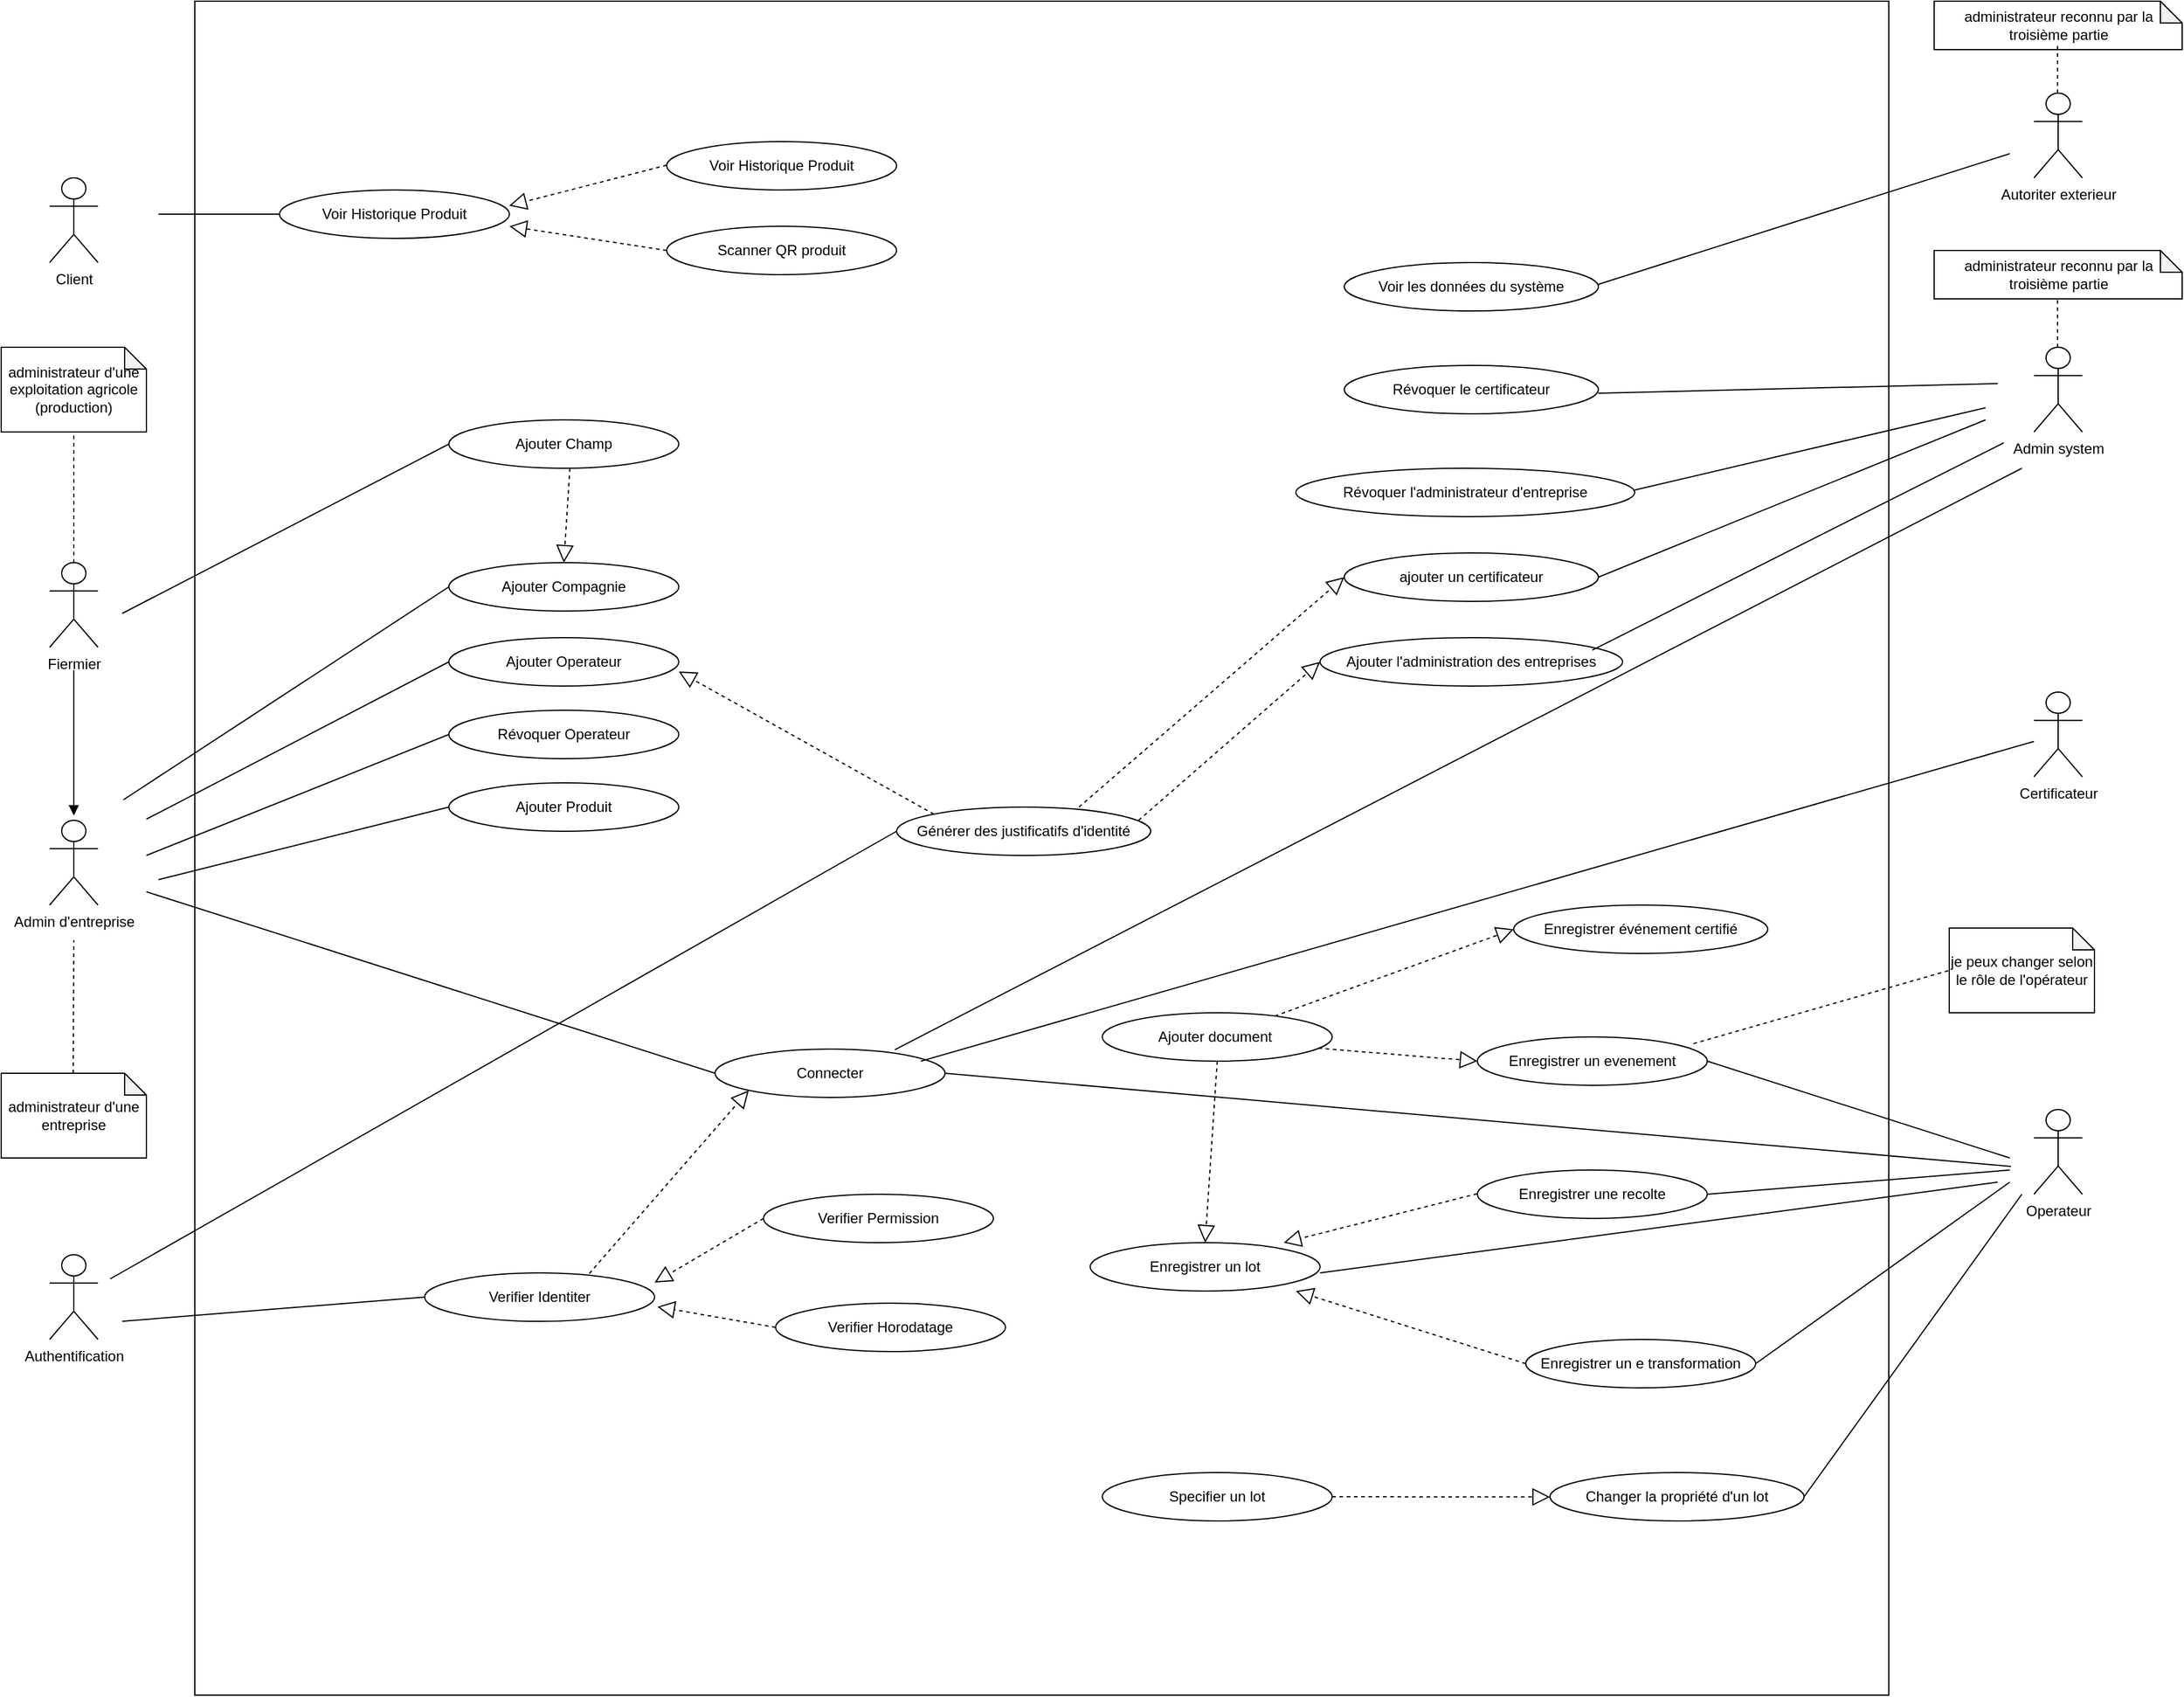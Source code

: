 <mxfile version="12.9.10" type="github">
  <diagram id="YpBe-z9ydHaREtKA_Qj9" name="Page-1">
    <mxGraphModel dx="1519" dy="1913" grid="1" gridSize="10" guides="1" tooltips="1" connect="1" arrows="1" fold="1" page="1" pageScale="1" pageWidth="827" pageHeight="1169" math="0" shadow="0">
      <root>
        <mxCell id="0" />
        <mxCell id="1" parent="0" />
        <mxCell id="3LTx538stvDvCSywU0wL-1" value="" style="whiteSpace=wrap;html=1;aspect=fixed;" vertex="1" parent="1">
          <mxGeometry x="340" y="-856" width="1400" height="1400" as="geometry" />
        </mxCell>
        <mxCell id="3LTx538stvDvCSywU0wL-17" value="Client" style="shape=umlActor;verticalLabelPosition=bottom;labelBackgroundColor=#ffffff;verticalAlign=top;html=1;outlineConnect=0;" vertex="1" parent="1">
          <mxGeometry x="220" y="-710" width="40" height="70" as="geometry" />
        </mxCell>
        <mxCell id="3LTx538stvDvCSywU0wL-18" value="Fiermier" style="shape=umlActor;verticalLabelPosition=bottom;labelBackgroundColor=#ffffff;verticalAlign=top;html=1;outlineConnect=0;" vertex="1" parent="1">
          <mxGeometry x="220" y="-392" width="40" height="70" as="geometry" />
        </mxCell>
        <mxCell id="3LTx538stvDvCSywU0wL-19" value="administrateur d&#39;une exploitation agricole (production)" style="shape=note;whiteSpace=wrap;html=1;backgroundOutline=1;darkOpacity=0.05;size=18;" vertex="1" parent="1">
          <mxGeometry x="180" y="-570" width="120" height="70" as="geometry" />
        </mxCell>
        <mxCell id="3LTx538stvDvCSywU0wL-20" value="" style="endArrow=none;dashed=1;html=1;entryX=0.5;entryY=1;entryDx=0;entryDy=0;entryPerimeter=0;exitX=0.5;exitY=0;exitDx=0;exitDy=0;exitPerimeter=0;" edge="1" parent="1" source="3LTx538stvDvCSywU0wL-18" target="3LTx538stvDvCSywU0wL-19">
          <mxGeometry width="50" height="50" relative="1" as="geometry">
            <mxPoint x="200" y="-390" as="sourcePoint" />
            <mxPoint x="250" y="-440" as="targetPoint" />
          </mxGeometry>
        </mxCell>
        <mxCell id="3LTx538stvDvCSywU0wL-21" value="Admin d&#39;entreprise" style="shape=umlActor;verticalLabelPosition=bottom;labelBackgroundColor=#ffffff;verticalAlign=top;html=1;outlineConnect=0;" vertex="1" parent="1">
          <mxGeometry x="220" y="-179" width="40" height="70" as="geometry" />
        </mxCell>
        <mxCell id="3LTx538stvDvCSywU0wL-31" value="" style="endArrow=block;endFill=1;endSize=6;html=1;entryX=0.5;entryY=0;entryDx=0;entryDy=0;entryPerimeter=0;" edge="1" parent="1">
          <mxGeometry width="100" relative="1" as="geometry">
            <mxPoint x="240" y="-303" as="sourcePoint" />
            <mxPoint x="240" y="-183" as="targetPoint" />
          </mxGeometry>
        </mxCell>
        <mxCell id="3LTx538stvDvCSywU0wL-34" value="administrateur d&#39;une entreprise" style="shape=note;whiteSpace=wrap;html=1;backgroundOutline=1;darkOpacity=0.05;size=18;" vertex="1" parent="1">
          <mxGeometry x="180" y="30" width="120" height="70" as="geometry" />
        </mxCell>
        <mxCell id="3LTx538stvDvCSywU0wL-35" value="" style="endArrow=none;dashed=1;html=1;exitX=0.5;exitY=0;exitDx=0;exitDy=0;exitPerimeter=0;" edge="1" parent="1">
          <mxGeometry width="50" height="50" relative="1" as="geometry">
            <mxPoint x="239.5" y="30" as="sourcePoint" />
            <mxPoint x="240" y="-80" as="targetPoint" />
          </mxGeometry>
        </mxCell>
        <mxCell id="3LTx538stvDvCSywU0wL-36" value="Authentification" style="shape=umlActor;verticalLabelPosition=bottom;labelBackgroundColor=#ffffff;verticalAlign=top;html=1;outlineConnect=0;" vertex="1" parent="1">
          <mxGeometry x="220" y="180" width="40" height="70" as="geometry" />
        </mxCell>
        <mxCell id="3LTx538stvDvCSywU0wL-37" value="Voir Historique Produit" style="ellipse;whiteSpace=wrap;html=1;" vertex="1" parent="1">
          <mxGeometry x="410" y="-700" width="190" height="40" as="geometry" />
        </mxCell>
        <mxCell id="3LTx538stvDvCSywU0wL-38" value="Voir Historique Produit" style="ellipse;whiteSpace=wrap;html=1;" vertex="1" parent="1">
          <mxGeometry x="730" y="-740" width="190" height="40" as="geometry" />
        </mxCell>
        <mxCell id="3LTx538stvDvCSywU0wL-39" value="Scanner QR produit" style="ellipse;whiteSpace=wrap;html=1;" vertex="1" parent="1">
          <mxGeometry x="730" y="-670" width="190" height="40" as="geometry" />
        </mxCell>
        <mxCell id="3LTx538stvDvCSywU0wL-42" value="" style="endArrow=block;dashed=1;endFill=0;endSize=12;html=1;entryX=0.999;entryY=0.325;entryDx=0;entryDy=0;entryPerimeter=0;" edge="1" parent="1" target="3LTx538stvDvCSywU0wL-37">
          <mxGeometry width="160" relative="1" as="geometry">
            <mxPoint x="730" y="-720.5" as="sourcePoint" />
            <mxPoint x="890" y="-720.5" as="targetPoint" />
          </mxGeometry>
        </mxCell>
        <mxCell id="3LTx538stvDvCSywU0wL-43" value="" style="endArrow=block;dashed=1;endFill=0;endSize=12;html=1;exitX=0;exitY=0.5;exitDx=0;exitDy=0;entryX=1;entryY=0.75;entryDx=0;entryDy=0;entryPerimeter=0;" edge="1" parent="1" source="3LTx538stvDvCSywU0wL-39" target="3LTx538stvDvCSywU0wL-37">
          <mxGeometry width="160" relative="1" as="geometry">
            <mxPoint x="740" y="-710.5" as="sourcePoint" />
            <mxPoint x="596" y="-680" as="targetPoint" />
          </mxGeometry>
        </mxCell>
        <mxCell id="3LTx538stvDvCSywU0wL-44" value="Ajouter Champ" style="ellipse;whiteSpace=wrap;html=1;" vertex="1" parent="1">
          <mxGeometry x="550" y="-510" width="190" height="40" as="geometry" />
        </mxCell>
        <mxCell id="3LTx538stvDvCSywU0wL-45" value="Ajouter Produit" style="ellipse;whiteSpace=wrap;html=1;" vertex="1" parent="1">
          <mxGeometry x="550" y="-210" width="190" height="40" as="geometry" />
        </mxCell>
        <mxCell id="3LTx538stvDvCSywU0wL-46" value="Révoquer Operateur" style="ellipse;whiteSpace=wrap;html=1;" vertex="1" parent="1">
          <mxGeometry x="550" y="-270" width="190" height="40" as="geometry" />
        </mxCell>
        <mxCell id="3LTx538stvDvCSywU0wL-47" value="Ajouter Compagnie" style="ellipse;whiteSpace=wrap;html=1;" vertex="1" parent="1">
          <mxGeometry x="550" y="-392" width="190" height="40" as="geometry" />
        </mxCell>
        <mxCell id="3LTx538stvDvCSywU0wL-48" value="Ajouter Operateur" style="ellipse;whiteSpace=wrap;html=1;" vertex="1" parent="1">
          <mxGeometry x="550" y="-330" width="190" height="40" as="geometry" />
        </mxCell>
        <mxCell id="3LTx538stvDvCSywU0wL-49" value="" style="endArrow=none;html=1;entryX=0;entryY=0.5;entryDx=0;entryDy=0;" edge="1" parent="1" target="3LTx538stvDvCSywU0wL-44">
          <mxGeometry width="50" height="50" relative="1" as="geometry">
            <mxPoint x="280" y="-350" as="sourcePoint" />
            <mxPoint x="460" y="-490" as="targetPoint" />
          </mxGeometry>
        </mxCell>
        <mxCell id="3LTx538stvDvCSywU0wL-50" value="" style="endArrow=none;html=1;entryX=0;entryY=0.5;entryDx=0;entryDy=0;" edge="1" parent="1">
          <mxGeometry width="50" height="50" relative="1" as="geometry">
            <mxPoint x="300" y="-180" as="sourcePoint" />
            <mxPoint x="550" y="-310" as="targetPoint" />
          </mxGeometry>
        </mxCell>
        <mxCell id="3LTx538stvDvCSywU0wL-52" value="" style="endArrow=none;html=1;entryX=0;entryY=0.5;entryDx=0;entryDy=0;" edge="1" parent="1" target="3LTx538stvDvCSywU0wL-46">
          <mxGeometry width="50" height="50" relative="1" as="geometry">
            <mxPoint x="300" y="-150" as="sourcePoint" />
            <mxPoint x="550" y="-280" as="targetPoint" />
          </mxGeometry>
        </mxCell>
        <mxCell id="3LTx538stvDvCSywU0wL-53" value="" style="endArrow=none;html=1;entryX=0;entryY=0.5;entryDx=0;entryDy=0;" edge="1" parent="1" target="3LTx538stvDvCSywU0wL-45">
          <mxGeometry width="50" height="50" relative="1" as="geometry">
            <mxPoint x="310" y="-130" as="sourcePoint" />
            <mxPoint x="560" y="-240" as="targetPoint" />
          </mxGeometry>
        </mxCell>
        <mxCell id="3LTx538stvDvCSywU0wL-54" value="" style="endArrow=none;html=1;entryX=0;entryY=0.5;entryDx=0;entryDy=0;" edge="1" parent="1" target="3LTx538stvDvCSywU0wL-47">
          <mxGeometry width="50" height="50" relative="1" as="geometry">
            <mxPoint x="281" y="-196" as="sourcePoint" />
            <mxPoint x="551" y="-336" as="targetPoint" />
          </mxGeometry>
        </mxCell>
        <mxCell id="3LTx538stvDvCSywU0wL-55" value="Connecter" style="ellipse;whiteSpace=wrap;html=1;" vertex="1" parent="1">
          <mxGeometry x="770" y="10" width="190" height="40" as="geometry" />
        </mxCell>
        <mxCell id="3LTx538stvDvCSywU0wL-56" value="" style="endArrow=none;html=1;entryX=0;entryY=0.5;entryDx=0;entryDy=0;" edge="1" parent="1" target="3LTx538stvDvCSywU0wL-55">
          <mxGeometry width="50" height="50" relative="1" as="geometry">
            <mxPoint x="300" y="-120" as="sourcePoint" />
            <mxPoint x="560" y="-180" as="targetPoint" />
          </mxGeometry>
        </mxCell>
        <mxCell id="3LTx538stvDvCSywU0wL-57" value="" style="endArrow=block;dashed=1;endFill=0;endSize=12;html=1;exitX=0;exitY=0.5;exitDx=0;exitDy=0;entryX=0.5;entryY=0;entryDx=0;entryDy=0;" edge="1" parent="1" target="3LTx538stvDvCSywU0wL-47">
          <mxGeometry width="160" relative="1" as="geometry">
            <mxPoint x="650" y="-470" as="sourcePoint" />
            <mxPoint x="520" y="-490" as="targetPoint" />
          </mxGeometry>
        </mxCell>
        <mxCell id="3LTx538stvDvCSywU0wL-58" value="Générer des justificatifs d&#39;identité" style="ellipse;whiteSpace=wrap;html=1;" vertex="1" parent="1">
          <mxGeometry x="920" y="-190" width="210" height="40" as="geometry" />
        </mxCell>
        <mxCell id="3LTx538stvDvCSywU0wL-59" value="" style="endArrow=block;dashed=1;endFill=0;endSize=12;html=1;exitX=0;exitY=0;exitDx=0;exitDy=0;entryX=0.5;entryY=0;entryDx=0;entryDy=0;" edge="1" parent="1" source="3LTx538stvDvCSywU0wL-58">
          <mxGeometry width="160" relative="1" as="geometry">
            <mxPoint x="745" y="-380" as="sourcePoint" />
            <mxPoint x="740" y="-302" as="targetPoint" />
          </mxGeometry>
        </mxCell>
        <mxCell id="3LTx538stvDvCSywU0wL-60" value="" style="endArrow=none;html=1;entryX=0;entryY=0.5;entryDx=0;entryDy=0;" edge="1" parent="1" target="3LTx538stvDvCSywU0wL-58">
          <mxGeometry width="50" height="50" relative="1" as="geometry">
            <mxPoint x="270" y="200" as="sourcePoint" />
            <mxPoint x="510" y="140" as="targetPoint" />
          </mxGeometry>
        </mxCell>
        <mxCell id="3LTx538stvDvCSywU0wL-61" value="Verifier Identiter" style="ellipse;whiteSpace=wrap;html=1;" vertex="1" parent="1">
          <mxGeometry x="530" y="195" width="190" height="40" as="geometry" />
        </mxCell>
        <mxCell id="3LTx538stvDvCSywU0wL-62" value="" style="endArrow=none;html=1;entryX=0;entryY=0.5;entryDx=0;entryDy=0;" edge="1" parent="1" target="3LTx538stvDvCSywU0wL-61">
          <mxGeometry width="50" height="50" relative="1" as="geometry">
            <mxPoint x="280" y="235" as="sourcePoint" />
            <mxPoint x="530" y="210" as="targetPoint" />
          </mxGeometry>
        </mxCell>
        <mxCell id="3LTx538stvDvCSywU0wL-63" value="Verifier Permission" style="ellipse;whiteSpace=wrap;html=1;" vertex="1" parent="1">
          <mxGeometry x="810" y="130" width="190" height="40" as="geometry" />
        </mxCell>
        <mxCell id="3LTx538stvDvCSywU0wL-64" value="Verifier Horodatage" style="ellipse;whiteSpace=wrap;html=1;" vertex="1" parent="1">
          <mxGeometry x="820" y="220" width="190" height="40" as="geometry" />
        </mxCell>
        <mxCell id="3LTx538stvDvCSywU0wL-65" value="" style="endArrow=block;dashed=1;endFill=0;endSize=12;html=1;entryX=0;entryY=1;entryDx=0;entryDy=0;exitX=0.716;exitY=0.013;exitDx=0;exitDy=0;exitPerimeter=0;" edge="1" parent="1" source="3LTx538stvDvCSywU0wL-61" target="3LTx538stvDvCSywU0wL-55">
          <mxGeometry width="160" relative="1" as="geometry">
            <mxPoint x="980.754" y="147.858" as="sourcePoint" />
            <mxPoint x="770" y="30" as="targetPoint" />
          </mxGeometry>
        </mxCell>
        <mxCell id="3LTx538stvDvCSywU0wL-66" value="" style="endArrow=block;dashed=1;endFill=0;endSize=12;html=1;entryX=1.012;entryY=0.7;entryDx=0;entryDy=0;exitX=0;exitY=0.5;exitDx=0;exitDy=0;entryPerimeter=0;" edge="1" parent="1" source="3LTx538stvDvCSywU0wL-64" target="3LTx538stvDvCSywU0wL-61">
          <mxGeometry width="160" relative="1" as="geometry">
            <mxPoint x="678.22" y="361.38" as="sourcePoint" />
            <mxPoint x="810.005" y="210.002" as="targetPoint" />
          </mxGeometry>
        </mxCell>
        <mxCell id="3LTx538stvDvCSywU0wL-67" value="" style="endArrow=block;dashed=1;endFill=0;endSize=12;html=1;entryX=1.012;entryY=0.7;entryDx=0;entryDy=0;exitX=0;exitY=0.5;exitDx=0;exitDy=0;entryPerimeter=0;" edge="1" parent="1" source="3LTx538stvDvCSywU0wL-63">
          <mxGeometry width="160" relative="1" as="geometry">
            <mxPoint x="817.72" y="220" as="sourcePoint" />
            <mxPoint x="720" y="203" as="targetPoint" />
          </mxGeometry>
        </mxCell>
        <mxCell id="3LTx538stvDvCSywU0wL-71" value="" style="endArrow=none;html=1;entryX=0;entryY=0.5;entryDx=0;entryDy=0;" edge="1" parent="1" target="3LTx538stvDvCSywU0wL-37">
          <mxGeometry width="50" height="50" relative="1" as="geometry">
            <mxPoint x="310" y="-680" as="sourcePoint" />
            <mxPoint x="549" y="-800" as="targetPoint" />
          </mxGeometry>
        </mxCell>
        <mxCell id="3LTx538stvDvCSywU0wL-72" value="&lt;div&gt;Voir les données du système&lt;/div&gt;" style="ellipse;whiteSpace=wrap;html=1;" vertex="1" parent="1">
          <mxGeometry x="1290" y="-640" width="210" height="40" as="geometry" />
        </mxCell>
        <mxCell id="3LTx538stvDvCSywU0wL-73" value="Révoquer le certificateur" style="ellipse;whiteSpace=wrap;html=1;" vertex="1" parent="1">
          <mxGeometry x="1290" y="-555" width="210" height="40" as="geometry" />
        </mxCell>
        <mxCell id="3LTx538stvDvCSywU0wL-74" value="Révoquer l&#39;administrateur d&#39;entreprise" style="ellipse;whiteSpace=wrap;html=1;" vertex="1" parent="1">
          <mxGeometry x="1250" y="-470" width="280" height="40" as="geometry" />
        </mxCell>
        <mxCell id="3LTx538stvDvCSywU0wL-75" value="ajouter un certificateur" style="ellipse;whiteSpace=wrap;html=1;" vertex="1" parent="1">
          <mxGeometry x="1290" y="-400" width="210" height="40" as="geometry" />
        </mxCell>
        <mxCell id="3LTx538stvDvCSywU0wL-76" value="Ajouter l&#39;administration des entreprises" style="ellipse;whiteSpace=wrap;html=1;" vertex="1" parent="1">
          <mxGeometry x="1270" y="-330" width="250" height="40" as="geometry" />
        </mxCell>
        <mxCell id="3LTx538stvDvCSywU0wL-77" value="" style="endArrow=block;dashed=1;endFill=0;endSize=12;html=1;exitX=0;exitY=0;exitDx=0;exitDy=0;entryX=0;entryY=0.5;entryDx=0;entryDy=0;" edge="1" parent="1" target="3LTx538stvDvCSywU0wL-75">
          <mxGeometry width="160" relative="1" as="geometry">
            <mxPoint x="1070.754" y="-190.002" as="sourcePoint" />
            <mxPoint x="860" y="-307.86" as="targetPoint" />
          </mxGeometry>
        </mxCell>
        <mxCell id="3LTx538stvDvCSywU0wL-78" value="" style="endArrow=block;dashed=1;endFill=0;endSize=12;html=1;exitX=0;exitY=0;exitDx=0;exitDy=0;entryX=0;entryY=0.5;entryDx=0;entryDy=0;" edge="1" parent="1" target="3LTx538stvDvCSywU0wL-76">
          <mxGeometry width="160" relative="1" as="geometry">
            <mxPoint x="1120.004" y="-179.002" as="sourcePoint" />
            <mxPoint x="1339.25" y="-369" as="targetPoint" />
          </mxGeometry>
        </mxCell>
        <mxCell id="3LTx538stvDvCSywU0wL-79" value="Ajouter document&amp;nbsp;" style="ellipse;whiteSpace=wrap;html=1;" vertex="1" parent="1">
          <mxGeometry x="1090" y="-20" width="190" height="40" as="geometry" />
        </mxCell>
        <mxCell id="3LTx538stvDvCSywU0wL-80" value="Enregistrer un lot" style="ellipse;whiteSpace=wrap;html=1;" vertex="1" parent="1">
          <mxGeometry x="1080" y="170" width="190" height="40" as="geometry" />
        </mxCell>
        <mxCell id="3LTx538stvDvCSywU0wL-81" value="Specifier un lot" style="ellipse;whiteSpace=wrap;html=1;" vertex="1" parent="1">
          <mxGeometry x="1090" y="360" width="190" height="40" as="geometry" />
        </mxCell>
        <mxCell id="3LTx538stvDvCSywU0wL-82" value="" style="endArrow=block;dashed=1;endFill=0;endSize=12;html=1;entryX=0.5;entryY=0;entryDx=0;entryDy=0;exitX=0.5;exitY=1;exitDx=0;exitDy=0;" edge="1" parent="1" source="3LTx538stvDvCSywU0wL-79" target="3LTx538stvDvCSywU0wL-80">
          <mxGeometry width="160" relative="1" as="geometry">
            <mxPoint x="1180" y="30" as="sourcePoint" />
            <mxPoint x="1090" y="83" as="targetPoint" />
          </mxGeometry>
        </mxCell>
        <mxCell id="3LTx538stvDvCSywU0wL-83" value="Enregistrer événement certifié" style="ellipse;whiteSpace=wrap;html=1;" vertex="1" parent="1">
          <mxGeometry x="1430" y="-109" width="210" height="40" as="geometry" />
        </mxCell>
        <mxCell id="3LTx538stvDvCSywU0wL-84" value="Enregistrer un evenement" style="ellipse;whiteSpace=wrap;html=1;" vertex="1" parent="1">
          <mxGeometry x="1400" width="190" height="40" as="geometry" />
        </mxCell>
        <mxCell id="3LTx538stvDvCSywU0wL-85" value="Enregistrer une recolte" style="ellipse;whiteSpace=wrap;html=1;" vertex="1" parent="1">
          <mxGeometry x="1400" y="110" width="190" height="40" as="geometry" />
        </mxCell>
        <mxCell id="3LTx538stvDvCSywU0wL-86" value="Enregistrer un e transformation" style="ellipse;whiteSpace=wrap;html=1;" vertex="1" parent="1">
          <mxGeometry x="1440" y="250" width="190" height="40" as="geometry" />
        </mxCell>
        <mxCell id="3LTx538stvDvCSywU0wL-87" value="Changer la propriété d&#39;un lot" style="ellipse;whiteSpace=wrap;html=1;" vertex="1" parent="1">
          <mxGeometry x="1460" y="360" width="210" height="40" as="geometry" />
        </mxCell>
        <mxCell id="3LTx538stvDvCSywU0wL-88" value="Operateur" style="shape=umlActor;verticalLabelPosition=bottom;labelBackgroundColor=#ffffff;verticalAlign=top;html=1;" vertex="1" parent="1">
          <mxGeometry x="1860" y="60" width="40" height="70" as="geometry" />
        </mxCell>
        <mxCell id="3LTx538stvDvCSywU0wL-90" value="" style="endArrow=none;html=1;entryX=1;entryY=0.5;entryDx=0;entryDy=0;" edge="1" parent="1" target="3LTx538stvDvCSywU0wL-84">
          <mxGeometry width="50" height="50" relative="1" as="geometry">
            <mxPoint x="1840" y="100" as="sourcePoint" />
            <mxPoint x="1600" y="50" as="targetPoint" />
          </mxGeometry>
        </mxCell>
        <mxCell id="3LTx538stvDvCSywU0wL-91" value="" style="endArrow=none;html=1;entryX=1;entryY=0.5;entryDx=0;entryDy=0;" edge="1" parent="1" target="3LTx538stvDvCSywU0wL-85">
          <mxGeometry width="50" height="50" relative="1" as="geometry">
            <mxPoint x="1840" y="110" as="sourcePoint" />
            <mxPoint x="1590" y="160" as="targetPoint" />
          </mxGeometry>
        </mxCell>
        <mxCell id="3LTx538stvDvCSywU0wL-92" value="" style="endArrow=none;html=1;entryX=1;entryY=0.5;entryDx=0;entryDy=0;" edge="1" parent="1">
          <mxGeometry width="50" height="50" relative="1" as="geometry">
            <mxPoint x="1840" y="120" as="sourcePoint" />
            <mxPoint x="1630" y="270" as="targetPoint" />
          </mxGeometry>
        </mxCell>
        <mxCell id="3LTx538stvDvCSywU0wL-93" value="" style="endArrow=none;html=1;entryX=1;entryY=0.5;entryDx=0;entryDy=0;" edge="1" parent="1">
          <mxGeometry width="50" height="50" relative="1" as="geometry">
            <mxPoint x="1850" y="130" as="sourcePoint" />
            <mxPoint x="1670" y="380" as="targetPoint" />
          </mxGeometry>
        </mxCell>
        <mxCell id="3LTx538stvDvCSywU0wL-94" value="" style="endArrow=block;dashed=1;endFill=0;endSize=12;html=1;entryX=0;entryY=0.5;entryDx=0;entryDy=0;" edge="1" parent="1" source="3LTx538stvDvCSywU0wL-79" target="3LTx538stvDvCSywU0wL-83">
          <mxGeometry width="160" relative="1" as="geometry">
            <mxPoint x="1270" y="10" as="sourcePoint" />
            <mxPoint x="1265" y="150" as="targetPoint" />
          </mxGeometry>
        </mxCell>
        <mxCell id="3LTx538stvDvCSywU0wL-95" value="" style="endArrow=block;dashed=1;endFill=0;endSize=12;html=1;exitX=0.94;exitY=0.732;exitDx=0;exitDy=0;exitPerimeter=0;entryX=0;entryY=0.5;entryDx=0;entryDy=0;" edge="1" parent="1" source="3LTx538stvDvCSywU0wL-79" target="3LTx538stvDvCSywU0wL-84">
          <mxGeometry width="160" relative="1" as="geometry">
            <mxPoint x="1241" y="130" as="sourcePoint" />
            <mxPoint x="1411" y="50" as="targetPoint" />
          </mxGeometry>
        </mxCell>
        <mxCell id="3LTx538stvDvCSywU0wL-96" value="" style="endArrow=block;dashed=1;endFill=0;endSize=12;html=1;exitX=0.757;exitY=0.704;exitDx=0;exitDy=0;exitPerimeter=0;" edge="1" parent="1" source="3LTx538stvDvCSywU0wL-1">
          <mxGeometry width="160" relative="1" as="geometry">
            <mxPoint x="1400" y="164.28" as="sourcePoint" />
            <mxPoint x="1240" y="170" as="targetPoint" />
          </mxGeometry>
        </mxCell>
        <mxCell id="3LTx538stvDvCSywU0wL-97" value="" style="endArrow=block;dashed=1;endFill=0;endSize=12;html=1;exitX=0.94;exitY=0.732;exitDx=0;exitDy=0;exitPerimeter=0;" edge="1" parent="1">
          <mxGeometry width="160" relative="1" as="geometry">
            <mxPoint x="1440" y="270.0" as="sourcePoint" />
            <mxPoint x="1250" y="210" as="targetPoint" />
          </mxGeometry>
        </mxCell>
        <mxCell id="3LTx538stvDvCSywU0wL-98" value="" style="endArrow=none;html=1;entryX=1;entryY=0.5;entryDx=0;entryDy=0;" edge="1" parent="1">
          <mxGeometry width="50" height="50" relative="1" as="geometry">
            <mxPoint x="1830" y="120" as="sourcePoint" />
            <mxPoint x="1270" y="195" as="targetPoint" />
          </mxGeometry>
        </mxCell>
        <mxCell id="3LTx538stvDvCSywU0wL-99" value="" style="endArrow=block;dashed=1;endFill=0;endSize=12;html=1;entryX=0.8;entryY=0.883;entryDx=0;entryDy=0;exitX=0;exitY=0.5;exitDx=0;exitDy=0;entryPerimeter=0;" edge="1" parent="1" target="3LTx538stvDvCSywU0wL-1">
          <mxGeometry width="160" relative="1" as="geometry">
            <mxPoint x="1280" y="380" as="sourcePoint" />
            <mxPoint x="1275" y="520" as="targetPoint" />
          </mxGeometry>
        </mxCell>
        <mxCell id="3LTx538stvDvCSywU0wL-100" value="" style="endArrow=none;html=1;entryX=1;entryY=0.5;entryDx=0;entryDy=0;" edge="1" parent="1" target="3LTx538stvDvCSywU0wL-55">
          <mxGeometry width="50" height="50" relative="1" as="geometry">
            <mxPoint x="1841" y="107" as="sourcePoint" />
            <mxPoint x="1591" y="27" as="targetPoint" />
          </mxGeometry>
        </mxCell>
        <mxCell id="3LTx538stvDvCSywU0wL-101" value="Certificateur" style="shape=umlActor;verticalLabelPosition=bottom;labelBackgroundColor=#ffffff;verticalAlign=top;html=1;" vertex="1" parent="1">
          <mxGeometry x="1860" y="-285" width="40" height="70" as="geometry" />
        </mxCell>
        <mxCell id="3LTx538stvDvCSywU0wL-102" value="" style="endArrow=none;html=1;entryX=1;entryY=0.5;entryDx=0;entryDy=0;" edge="1" parent="1" source="3LTx538stvDvCSywU0wL-101">
          <mxGeometry width="50" height="50" relative="1" as="geometry">
            <mxPoint x="1830" y="-230" as="sourcePoint" />
            <mxPoint x="940" y="20" as="targetPoint" />
          </mxGeometry>
        </mxCell>
        <mxCell id="3LTx538stvDvCSywU0wL-103" value="Admin system" style="shape=umlActor;verticalLabelPosition=bottom;labelBackgroundColor=#ffffff;verticalAlign=top;html=1;" vertex="1" parent="1">
          <mxGeometry x="1860" y="-570" width="40" height="70" as="geometry" />
        </mxCell>
        <mxCell id="3LTx538stvDvCSywU0wL-105" value="je peux changer selon le rôle de l&#39;opérateur" style="shape=note;whiteSpace=wrap;html=1;backgroundOutline=1;darkOpacity=0.05;size=18;" vertex="1" parent="1">
          <mxGeometry x="1790" y="-90" width="120" height="70" as="geometry" />
        </mxCell>
        <mxCell id="3LTx538stvDvCSywU0wL-106" value="" style="endArrow=none;dashed=1;html=1;entryX=0;entryY=0.5;entryDx=0;entryDy=0;entryPerimeter=0;exitX=0.94;exitY=0.138;exitDx=0;exitDy=0;exitPerimeter=0;" edge="1" parent="1" source="3LTx538stvDvCSywU0wL-84" target="3LTx538stvDvCSywU0wL-105">
          <mxGeometry width="50" height="50" relative="1" as="geometry">
            <mxPoint x="1600" y="10" as="sourcePoint" />
            <mxPoint x="1650" y="-40" as="targetPoint" />
          </mxGeometry>
        </mxCell>
        <mxCell id="3LTx538stvDvCSywU0wL-107" value="" style="endArrow=none;html=1;exitX=0.88;exitY=0.282;exitDx=0;exitDy=0;exitPerimeter=0;" edge="1" parent="1">
          <mxGeometry width="50" height="50" relative="1" as="geometry">
            <mxPoint x="1495" y="-319.72" as="sourcePoint" />
            <mxPoint x="1835" y="-491" as="targetPoint" />
          </mxGeometry>
        </mxCell>
        <mxCell id="3LTx538stvDvCSywU0wL-108" value="" style="endArrow=none;html=1;exitX=1;exitY=0.5;exitDx=0;exitDy=0;" edge="1" parent="1">
          <mxGeometry width="50" height="50" relative="1" as="geometry">
            <mxPoint x="1500" y="-532" as="sourcePoint" />
            <mxPoint x="1830" y="-540" as="targetPoint" />
          </mxGeometry>
        </mxCell>
        <mxCell id="3LTx538stvDvCSywU0wL-109" value="" style="endArrow=none;html=1;exitX=1;exitY=0.5;exitDx=0;exitDy=0;" edge="1" parent="1">
          <mxGeometry width="50" height="50" relative="1" as="geometry">
            <mxPoint x="1530" y="-452" as="sourcePoint" />
            <mxPoint x="1820" y="-520" as="targetPoint" />
          </mxGeometry>
        </mxCell>
        <mxCell id="3LTx538stvDvCSywU0wL-110" value="" style="endArrow=none;html=1;exitX=1;exitY=0.5;exitDx=0;exitDy=0;" edge="1" parent="1" source="3LTx538stvDvCSywU0wL-75">
          <mxGeometry width="50" height="50" relative="1" as="geometry">
            <mxPoint x="1530" y="-442" as="sourcePoint" />
            <mxPoint x="1820" y="-510" as="targetPoint" />
          </mxGeometry>
        </mxCell>
        <mxCell id="3LTx538stvDvCSywU0wL-111" value="Autoriter exterieur" style="shape=umlActor;verticalLabelPosition=bottom;labelBackgroundColor=#ffffff;verticalAlign=top;html=1;" vertex="1" parent="1">
          <mxGeometry x="1860" y="-780" width="40" height="70" as="geometry" />
        </mxCell>
        <mxCell id="3LTx538stvDvCSywU0wL-112" value="" style="endArrow=none;html=1;exitX=1;exitY=0.5;exitDx=0;exitDy=0;" edge="1" parent="1">
          <mxGeometry width="50" height="50" relative="1" as="geometry">
            <mxPoint x="1500" y="-622" as="sourcePoint" />
            <mxPoint x="1840" y="-730" as="targetPoint" />
          </mxGeometry>
        </mxCell>
        <mxCell id="3LTx538stvDvCSywU0wL-113" value="administrateur reconnu par la troisième partie" style="shape=note;whiteSpace=wrap;html=1;backgroundOutline=1;darkOpacity=0.05;size=18;" vertex="1" parent="1">
          <mxGeometry x="1777.5" y="-650" width="205" height="40" as="geometry" />
        </mxCell>
        <mxCell id="3LTx538stvDvCSywU0wL-115" value="administrateur reconnu par la troisième partie" style="shape=note;whiteSpace=wrap;html=1;backgroundOutline=1;darkOpacity=0.05;size=18;" vertex="1" parent="1">
          <mxGeometry x="1777.5" y="-856" width="205" height="40" as="geometry" />
        </mxCell>
        <mxCell id="3LTx538stvDvCSywU0wL-118" value="" style="endArrow=none;dashed=1;html=1;" edge="1" parent="1">
          <mxGeometry width="50" height="50" relative="1" as="geometry">
            <mxPoint x="1879.5" y="-570" as="sourcePoint" />
            <mxPoint x="1879.5" y="-610" as="targetPoint" />
          </mxGeometry>
        </mxCell>
        <mxCell id="3LTx538stvDvCSywU0wL-119" value="" style="endArrow=none;dashed=1;html=1;" edge="1" parent="1">
          <mxGeometry width="50" height="50" relative="1" as="geometry">
            <mxPoint x="1879.5" y="-780" as="sourcePoint" />
            <mxPoint x="1879.5" y="-820" as="targetPoint" />
          </mxGeometry>
        </mxCell>
        <mxCell id="3LTx538stvDvCSywU0wL-121" value="" style="endArrow=none;html=1;entryX=0.782;entryY=0.013;entryDx=0;entryDy=0;entryPerimeter=0;" edge="1" parent="1" target="3LTx538stvDvCSywU0wL-55">
          <mxGeometry width="50" height="50" relative="1" as="geometry">
            <mxPoint x="1850" y="-469.995" as="sourcePoint" />
            <mxPoint x="930" y="-205.74" as="targetPoint" />
          </mxGeometry>
        </mxCell>
      </root>
    </mxGraphModel>
  </diagram>
</mxfile>
